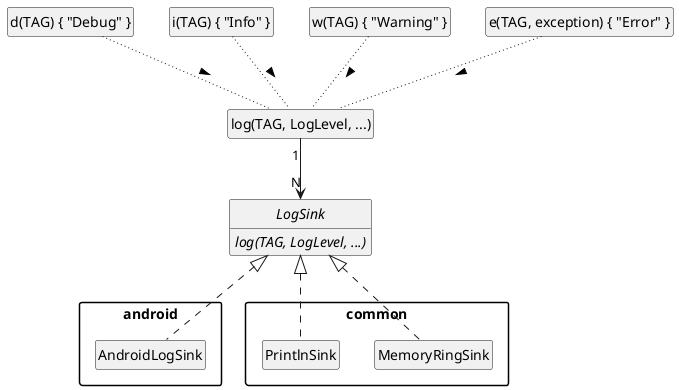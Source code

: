 @startuml
skinparam packageStyle rectangle
hide empty members
hide stereotype
hide circle

class "d(TAG) { "Debug" }" as Debug
class "i(TAG) { "Info" }" as Info
class "w(TAG) { "Warning" }" as Warn
class "e(TAG, exception) { "Error" }" as Error
class "log(TAG, LogLevel, ...)" as Log

Debug -[dotted]- Log : >
Info -[dotted]- Log : >
Warn -[dotted]- Log : >
Error -[dotted]- Log : >

interface LogSink {
    {abstract} log(TAG, LogLevel, ...)
}

package android {
    class AndroidLogSink
}

package common {
    class PrintlnSink
    class MemoryRingSink
}

LogSink <|.. PrintlnSink
LogSink <|.. MemoryRingSink
LogSink <|.. AndroidLogSink

Log "1" --> "N" LogSink
@enduml